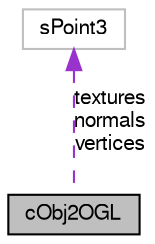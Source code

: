 digraph G
{
  edge [fontname="FreeSans",fontsize="10",labelfontname="FreeSans",labelfontsize="10"];
  node [fontname="FreeSans",fontsize="10",shape=record];
  Node1 [label="cObj2OGL",height=0.2,width=0.4,color="black", fillcolor="grey75", style="filled" fontcolor="black"];
  Node2 -> Node1 [dir=back,color="darkorchid3",fontsize="10",style="dashed",label="textures\nnormals\nvertices",fontname="FreeSans"];
  Node2 [label="sPoint3",height=0.2,width=0.4,color="grey75", fillcolor="white", style="filled"];
}
